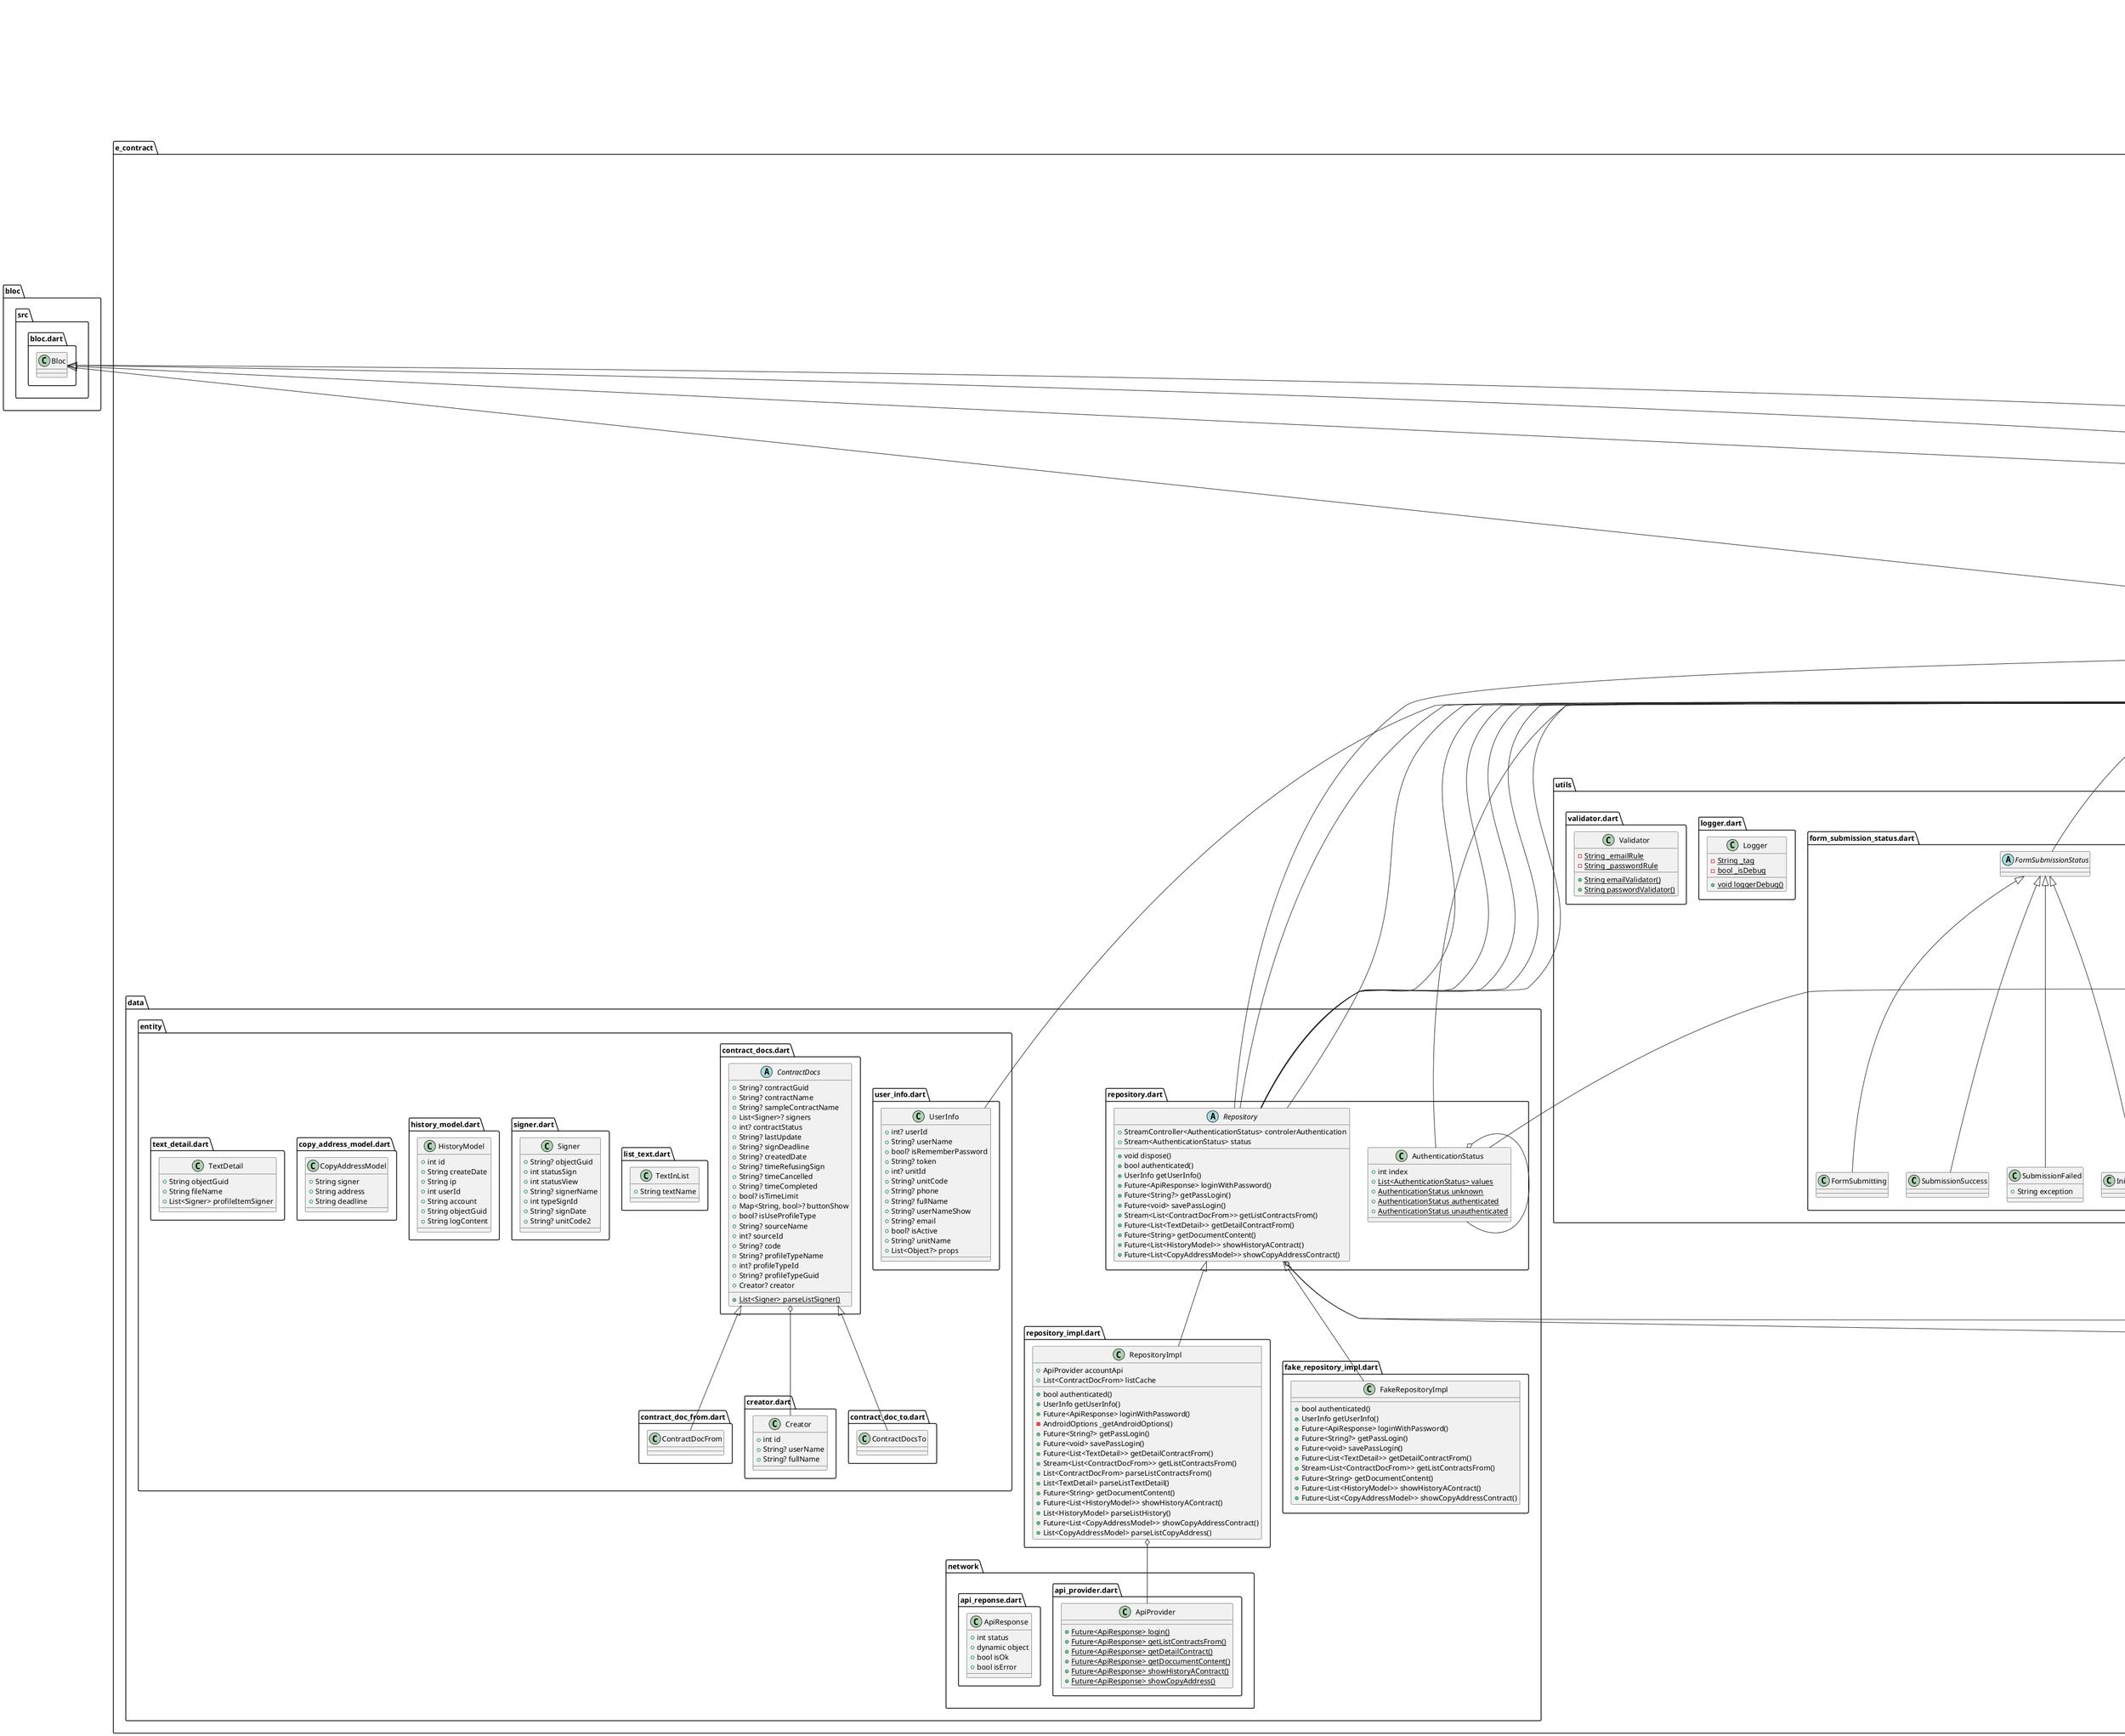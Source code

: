 @startuml
set namespaceSeparator ::
class "e_contract::ui::contract::show_history_page.dart::HistoryContract" {
  +String objectGuid
  {static} +Route<dynamic> route()
  +Widget build()
}

class "e_contract::ui::contract::sign_contract_page.dart::SignContractPage" {
  +String objectGuid
  +int indexSection
  {static} +Route<dynamic> route()
  +Widget build()
}

class "e_contract::ui::contract::show_list_text_page.dart::ShowListTextPage" {
  +List<TextDetail> listText
  +int indexSelected
  {static} +Route<dynamic> route()
  +Widget build()
  +Widget itemText()
}


class "e_contract::ui::contract::contract_from::contract_from_manager.dart::ContractFromManager" {
  {static} +Widget showListContractsFrom()
}

class "e_contract::ui::contract::contract_to::contract_to_manager.dart::ContractToManager" {
  {static} +Widget showListContractsTo()
}

class "e_contract::ui::contract::list_contracts_page.dart::ListContracts" {
  +List<ContractUIModel> list
  +String textTitle
  +bool isFrom
  +TextEditingController searchController
  +Widget build()
}

"e_contract::ui::contract::list_contracts_page.dart::ListContracts" o-- "flutter::src::widgets::editable_text.dart::TextEditingController"

class "e_contract::ui::contract::detail_a_contract_page.dart::DetailAContract" {
  +ContractUIModel contractUIModel
  {static} +Route<dynamic> route()
  +Widget build()
  +Widget bkavTextStyle()
  +Widget itemDocument()
}

"e_contract::ui::contract::detail_a_contract_page.dart::DetailAContract" o-- "e_contract::stores::ui_models::contract_ui_model.dart::ContractUIModel"

class "e_contract::ui::contract::copy_address_sign_page.dart::CopyAddressSignPage" {
  +String objectGuid
  {static} +Route<dynamic> route()
  +Widget build()
}

class "e_contract::ui::contract::show_document_page.dart::ShowDocumentPage" {
  +String objectGuid
  +bool isSignDocumentPage
  +String fileName
  +List<TextDetail>? listText
  +int indexSelected
  +CarouselController carouselController
  {static} +Route<dynamic> route()
  +Widget build()
  +Widget showDocument()
  +dynamic refreshDocument()
}

"e_contract::ui::contract::show_document_page.dart::ShowDocumentPage" o-- "carousel_slider::carousel_controller.dart::CarouselController"

class "e_contract::ui::loading_page.dart::LoadingPage" {
  {static} +Route<dynamic> route()
  +State<LoadingPage> createState()
}

class "e_contract::ui::loading_page.dart::_LoadingPageState" {
  -Timer? _timer
  +double percent
  +void initState()
  +void dispose()
  +Widget build()
}

class "e_contract::ui::home_page.dart::HomePage" {
  {static} +Route<dynamic> route()
  +Widget build()
  -dynamic _bottomNavigationBarItem()
}

class "e_contract::ui::account::login_page.dart::LoginPage" {
  {static} +Route<dynamic> route()
  +State<LoginPage> createState()
}

class "e_contract::ui::account::login_page.dart::_LoginPageState" {
  -GlobalKey<FormState> _formKey
  -TextEditingController _inputUsernameController
  -TextEditingController _inputPasswordController
  -bool _isDialogShowing
  -FocusNode _focusNodeName
  -FocusNode _focusNodePassword
  +Widget build()
  -Widget _loginForm()
  -Widget _notifiLoginError()
  -Widget _usernameField()
  -Widget _passwordField()
  -Widget _checkboxRememberLogin()
  -Widget _forgetPassword()
  -Widget _loginButton()
  -Widget _rowButton()
}

"e_contract::ui::account::login_page.dart::_LoginPageState" o-- "flutter::src::widgets::editable_text.dart::TextEditingController"

class "e_contract::constants::api_constains.dart::ApiConstants" {
  {static} +String domainApi
  {static} +String unEncodedPathLogin
  {static} +String unEncodedPathAdvanceSearch
  {static} +String unEncodedPathViewDetail
  {static} +String unEncodePathProfileText
  {static} +String unEncodePathHistoryAProfile
  {static} +String unEncodePathCopyAddress
  {static} +String unEncodePathEasySearchApp
}

class "e_contract::constants::assets.dart::IconAsset" {
  {static} +String iCons
  {static} +String eyeOff
  {static} +String faceId
  {static} +String icBack
  {static} +String icBackgroundSign
  {static} +String icClear
  {static} +String icEye
  {static} +String icLogo
  {static} +String icSign
  {static} +String touchIc
  {static} +String backgroundClear
  {static} +String icCopy
  {static} +String icHistory
  {static} +String icKy
}

class "e_contract::constants::assets.dart::ImageAsset" {
  {static} +String iMages
  {static} +String flashPicture
  {static} +String loginBackground
}

class "e_contract::constants::shared_preferences_key.dart::SharedPreferencesKey" {
  {static} +String userName
  {static} +String debugLogin
  {static} +String token
}

class "e_contract::constants::contract_constants.dart::ContractConstants" {
  {static} +int using
  {static} +int stopUsing
  {static} +int deleted
  {static} +int newlyCreated
  {static} +int waitingSign
  {static} +int refusingSign
  {static} +int cancelled
  {static} +int completed
  {static} +int notSeen
  {static} +int seen
  {static} +int newSigner
  {static} +int waitingSigner
  {static} +int signed
  {static} +int notSigned
  {static} +int unknown
  {static} +int optSign
  {static} +int hsmUnitSign
  {static} +int hsmPersonalSign
  {static} +int usbTokenUnitSign
  {static} +int usbTokenPersonalSign
  {static} +int hsmSign
  {static} +int usbTokenSign
  {static} +String copyPageSignKey
  {static} +String editKey
  {static} +String restoreKey
  {static} +String signKey
  {static} +String downloadKey
  {static} +String viewHistoryKey
  {static} +String cancelTransferSignKey
}

class "e_contract::constants::color.dart::AppColor" {
  {static} +Color hintColorFormInputPass
}

"e_contract::constants::color.dart::AppColor" o-- "dart::ui::Color"

class "e_contract::constants::config_build.dart::ConfigBuild" {
  {static} +bool isFakeUserRepo
}

class "e_contract::stores::home::home_bloc.dart::BottomNavigationBloc" {
  +Repository repository
  +int currentIndex
  -void _appStarted()
  -void _pageTapped()
  -void _setContractUIModel()
}

"e_contract::stores::home::home_bloc.dart::BottomNavigationBloc" o-- "e_contract::data::repository.dart::Repository"

class "e_contract::stores::home::home_bloc.dart::BottomNavigationEvent" {
  +List<Object?> props
}


class "e_contract::stores::home::home_bloc.dart::AppStarted" {
}

"e_contract::stores::home::home_bloc.dart::BottomNavigationEvent" <|-- "e_contract::stores::home::home_bloc.dart::AppStarted"

class "e_contract::stores::home::home_bloc.dart::PageTapped" {
  +int index
  +List<Object?> props
}

"e_contract::stores::home::home_bloc.dart::BottomNavigationEvent" <|-- "e_contract::stores::home::home_bloc.dart::PageTapped"

class "e_contract::stores::home::home_bloc.dart::ClickItemContractFromEvent" {
  +ContractUIModel contractUIModel
  +List<Object?> props
}

"e_contract::stores::home::home_bloc.dart::ClickItemContractFromEvent" o-- "e_contract::stores::ui_models::contract_ui_model.dart::ContractUIModel"
"e_contract::stores::home::home_bloc.dart::BottomNavigationEvent" <|-- "e_contract::stores::home::home_bloc.dart::ClickItemContractFromEvent"

class "e_contract::stores::home::home_bloc.dart::BottomNavigationState" {
  +int currentIndex
  +ContractUIModel? contractUIModel
  +List<Object?> props
  +BottomNavigationState copyWith()
}

"e_contract::stores::home::home_bloc.dart::BottomNavigationState" o-- "e_contract::stores::ui_models::contract_ui_model.dart::ContractUIModel"
"e_contract::stores::bloc_state.dart::BlocState" <|-- "e_contract::stores::home::home_bloc.dart::BottomNavigationState"

class "e_contract::stores::contract::copy_address_a_contract_bloc.dart::CopyAddressAContractBloc" {
  +Repository repository
  +String objectGuid
  -void _startShowCopyAddress()
}

"e_contract::stores::contract::copy_address_a_contract_bloc.dart::CopyAddressAContractBloc" o-- "e_contract::data::repository.dart::Repository"
"bloc::src::bloc.dart::Bloc" <|-- "e_contract::stores::contract::copy_address_a_contract_bloc.dart::CopyAddressAContractBloc"

class "e_contract::stores::contract::copy_address_a_contract_bloc.dart::CopyAddressAContractEvent" {
  +List<Object?> props
}

"e_contract::stores::bloc_event.dart::BlocEvent" <|-- "e_contract::stores::contract::copy_address_a_contract_bloc.dart::CopyAddressAContractEvent"

class "e_contract::stores::contract::copy_address_a_contract_bloc.dart::StartCopyAddress" {
}

"e_contract::stores::contract::copy_address_a_contract_bloc.dart::CopyAddressAContractEvent" <|-- "e_contract::stores::contract::copy_address_a_contract_bloc.dart::StartCopyAddress"

class "e_contract::stores::contract::copy_address_a_contract_bloc.dart::CopyAddressAContractState" {
  +List<CopyAddressModel> copyAddressList
  +List<Object?> props
  +CopyAddressAContractState copyWith()
}

"e_contract::stores::bloc_event.dart::BlocEvent" <|-- "e_contract::stores::contract::copy_address_a_contract_bloc.dart::CopyAddressAContractState"

class "e_contract::stores::contract::detail_a_contract_bloc.dart::DetailAContractBloc" {
  +Repository repository
  +ContractUIModel contractUIModel
  -void _showDetailContract()
}

"e_contract::stores::contract::detail_a_contract_bloc.dart::DetailAContractBloc" o-- "e_contract::data::repository.dart::Repository"
"e_contract::stores::contract::detail_a_contract_bloc.dart::DetailAContractBloc" o-- "e_contract::stores::ui_models::contract_ui_model.dart::ContractUIModel"
"bloc::src::bloc.dart::Bloc" <|-- "e_contract::stores::contract::detail_a_contract_bloc.dart::DetailAContractBloc"

class "e_contract::stores::contract::detail_a_contract_bloc.dart::DetailAContractEvent" {
  +List<Object?> props
}

"e_contract::stores::bloc_event.dart::BlocEvent" <|-- "e_contract::stores::contract::detail_a_contract_bloc.dart::DetailAContractEvent"

class "e_contract::stores::contract::detail_a_contract_bloc.dart::ClickAContractShowDetailEvent" {
  +ContractUIModel contractUIModel
  +List<Object> props
}

"e_contract::stores::contract::detail_a_contract_bloc.dart::ClickAContractShowDetailEvent" o-- "e_contract::stores::ui_models::contract_ui_model.dart::ContractUIModel"
"e_contract::stores::contract::detail_a_contract_bloc.dart::DetailAContractEvent" <|-- "e_contract::stores::contract::detail_a_contract_bloc.dart::ClickAContractShowDetailEvent"

class "e_contract::stores::contract::detail_a_contract_bloc.dart::DetailAContractState" {
  +ContractUIModel? contractUIModel
  +List<Object?> props
  +DetailAContractState copyWith()
}

"e_contract::stores::contract::detail_a_contract_bloc.dart::DetailAContractState" o-- "e_contract::stores::ui_models::contract_ui_model.dart::ContractUIModel"
class "e_contract::stores::contract::show_dcument_bloc.dart::DocumentBloc" {
  +Repository repository
  +String objectGuid
  +bool isSignDocumentPage
  -void _getListTextDetail()
  -FutureOr<void> _showDocument()
  -void _signDocument()
  -void _refreshDocument()
}

"e_contract::stores::contract::show_dcument_bloc.dart::DocumentBloc" o-- "e_contract::data::repository.dart::Repository"

class "e_contract::stores::contract::show_dcument_bloc.dart::DocumentEvent" {
  +List<Object?> props
}

"e_contract::stores::bloc_event.dart::BlocEvent" <|-- "e_contract::stores::contract::show_dcument_bloc.dart::DocumentEvent"

class "e_contract::stores::contract::show_dcument_bloc.dart::GetListTextDetailEvent" {
}

"e_contract::stores::contract::show_dcument_bloc.dart::DocumentEvent" <|-- "e_contract::stores::contract::show_dcument_bloc.dart::GetListTextDetailEvent"

class "e_contract::stores::contract::show_dcument_bloc.dart::ShowDocumentEvent" {
  +String objectGuid
  +List<Object?> props
}

"e_contract::stores::contract::show_dcument_bloc.dart::DocumentEvent" <|-- "e_contract::stores::contract::show_dcument_bloc.dart::ShowDocumentEvent"

class "e_contract::stores::contract::show_dcument_bloc.dart::RefreshDocumentEvent" {
}

"e_contract::stores::contract::show_dcument_bloc.dart::DocumentEvent" <|-- "e_contract::stores::contract::show_dcument_bloc.dart::RefreshDocumentEvent"

class "e_contract::stores::contract::show_dcument_bloc.dart::SignDocumentEvent" {
}

"e_contract::stores::contract::show_dcument_bloc.dart::DocumentEvent" <|-- "e_contract::stores::contract::show_dcument_bloc.dart::SignDocumentEvent"

class "e_contract::stores::contract::show_dcument_bloc.dart::DocumentState" {
  +String base64
  +List<TextDetail> listText
  +List<Object?> props
  +DocumentState copyWith()
}

"e_contract::stores::bloc_state.dart::BlocState" <|-- "e_contract::stores::contract::show_dcument_bloc.dart::DocumentState"

class "e_contract::stores::contract::contract_from_bloc.dart::ContractFromBloc" {
  +Repository repository
  -StreamSubscription<List<ContractDocFrom>> _listContractFromSubscription
  -void _getListContractFrom()
  +Future<void> close()
  -void _showDetailContract()
}

"e_contract::stores::contract::contract_from_bloc.dart::ContractFromBloc" o-- "e_contract::data::repository.dart::Repository"
"e_contract::stores::contract::contract_from_bloc.dart::ContractFromBloc" o-- "dart::async::StreamSubscription<List<ContractDocFrom>>"

class "e_contract::stores::contract::contract_from_bloc.dart::ContractFromEvent" {
  +List<Object?> props
}

"e_contract::stores::bloc_event.dart::BlocEvent" <|-- "e_contract::stores::contract::contract_from_bloc.dart::ContractFromEvent"

class "e_contract::stores::contract::contract_from_bloc.dart::GetListContractFromEvent" {
  +List<ContractDocFrom> list
  +List<Object> props
}

"e_contract::stores::contract::contract_from_bloc.dart::ContractFromEvent" <|-- "e_contract::stores::contract::contract_from_bloc.dart::GetListContractFromEvent"

class "e_contract::stores::contract::contract_from_bloc.dart::ClickAContractShowDetailEvent" {
  +ContractUIModel contractUIModel
  +List<Object> props
}

"e_contract::stores::contract::contract_from_bloc.dart::ClickAContractShowDetailEvent" o-- "e_contract::stores::ui_models::contract_ui_model.dart::ContractUIModel"
"e_contract::stores::contract::contract_from_bloc.dart::ContractFromEvent" <|-- "e_contract::stores::contract::contract_from_bloc.dart::ClickAContractShowDetailEvent"

class "e_contract::stores::contract::contract_from_bloc.dart::ContractFromState" {
  +List<ContractUIModel> listContracts
  +List<Object?> props
  +ContractFromState copyWith()
}

"e_contract::stores::bloc_state.dart::BlocState" <|-- "e_contract::stores::contract::contract_from_bloc.dart::ContractFromState"

class "e_contract::stores::contract::history_a_contract_bloc.dart::HistoryAContractBloc" {
  +Repository repository
  +String objectGuid
  -void _startShowHistory()
}

"e_contract::stores::contract::history_a_contract_bloc.dart::HistoryAContractBloc" o-- "e_contract::data::repository.dart::Repository"
"bloc::src::bloc.dart::Bloc" <|-- "e_contract::stores::contract::history_a_contract_bloc.dart::HistoryAContractBloc"

class "e_contract::stores::contract::history_a_contract_bloc.dart::HistoryAContractEvent" {
  +List<Object?> props
}

"e_contract::stores::bloc_event.dart::BlocEvent" <|-- "e_contract::stores::contract::history_a_contract_bloc.dart::HistoryAContractEvent"

class "e_contract::stores::contract::history_a_contract_bloc.dart::StartShowHistory" {
}

"e_contract::stores::contract::history_a_contract_bloc.dart::HistoryAContractEvent" <|-- "e_contract::stores::contract::history_a_contract_bloc.dart::StartShowHistory"

class "e_contract::stores::contract::history_a_contract_bloc.dart::HistoryAContractState" {
  +List<HistoryModel> historyList
  +List<Object?> props
  +HistoryAContractState copyWith()
}

"e_contract::stores::bloc_event.dart::BlocEvent" <|-- "e_contract::stores::contract::history_a_contract_bloc.dart::HistoryAContractState"

abstract class "e_contract::stores::bloc_state.dart::BlocState" {
}

class "e_contract::stores::ui_models::contract_ui_model.dart::ContractUIModel" {
  +String objectGuid
  +String profileName
  +String profileTypeName
  +Map<String, int> listSignerStatus
  +String deadLine
  +int status
  +String nameCreate
  +String fullNameCreate
  +String profileCode
  +String sourceName
  +String createdDate
  +String signDeadline
  +List<TextDetail> listTextDetail
  +bool isShowButtonSign
}

class "e_contract::stores::ui_models::document_ui_model.dart::DoccumentModel" {
  +String base64
}

class "e_contract::stores::account::login_bloc.dart::LoginBloc" {
  +Repository repository
  -void _rememberLoginChanged()
  -void _loginBiometric()
  -void _loginSubmitted()
}

"e_contract::stores::account::login_bloc.dart::LoginBloc" o-- "e_contract::data::repository.dart::Repository"

class "e_contract::stores::account::login_bloc.dart::LoginEvent" {
  +List<Object?> props
}

"e_contract::stores::bloc_event.dart::BlocEvent" <|-- "e_contract::stores::account::login_bloc.dart::LoginEvent"

class "e_contract::stores::account::login_bloc.dart::LoginUserNameChanged" {
  +String userName
  +List<Object?> props
}

"e_contract::stores::account::login_bloc.dart::LoginEvent" <|-- "e_contract::stores::account::login_bloc.dart::LoginUserNameChanged"

class "e_contract::stores::account::login_bloc.dart::LoginPasswordChanged" {
  +String password
  +List<Object?> props
}

"e_contract::stores::account::login_bloc.dart::LoginEvent" <|-- "e_contract::stores::account::login_bloc.dart::LoginPasswordChanged"

class "e_contract::stores::account::login_bloc.dart::RememberLoginChanged" {
  +bool isRememberLogin
  +List<Object?> props
}

"e_contract::stores::account::login_bloc.dart::LoginEvent" <|-- "e_contract::stores::account::login_bloc.dart::RememberLoginChanged"

class "e_contract::stores::account::login_bloc.dart::LoginSubmitted" {
  +String username
  +String password
}

"e_contract::stores::account::login_bloc.dart::LoginEvent" <|-- "e_contract::stores::account::login_bloc.dart::LoginSubmitted"

class "e_contract::stores::account::login_bloc.dart::LoginBiometric" {
  +String username
  +BiometricType biometricType
}

"e_contract::stores::account::login_bloc.dart::LoginEvent" <|-- "e_contract::stores::account::login_bloc.dart::LoginBiometric"

class "e_contract::stores::account::login_bloc.dart::LoginState" {
  +String username
  +String password
  +FormSubmissionStatus formStatus
  +bool isRememberLogin
  +List<Object?> props
  +String isValidUsername
  +String isValidPassword
  +LoginState copyWith()
}

"e_contract::stores::account::login_bloc.dart::LoginState" o-- "e_contract::utils::form_submission_status.dart::FormSubmissionStatus"
"e_contract::stores::bloc_state.dart::BlocState" <|-- "e_contract::stores::account::login_bloc.dart::LoginState"

abstract class "e_contract::stores::bloc_event.dart::BlocEvent" {
}

"equatable::src::equatable.dart::Equatable" <|-- "e_contract::stores::bloc_event.dart::BlocEvent"

class "e_contract::stores::authentication::authentication_event.dart::AuthenticationEvent" {
  +List<Object?> props
}

"e_contract::stores::bloc_event.dart::BlocEvent" <|-- "e_contract::stores::authentication::authentication_event.dart::AuthenticationEvent"

class "e_contract::stores::authentication::authentication_event.dart::AuthenticationStatusChanged" {
  +AuthenticationStatus status
  +List<Object> props
}

"e_contract::stores::authentication::authentication_event.dart::AuthenticationStatusChanged" o-- "e_contract::data::repository.dart::AuthenticationStatus"
"e_contract::stores::authentication::authentication_event.dart::AuthenticationEvent" <|-- "e_contract::stores::authentication::authentication_event.dart::AuthenticationStatusChanged"

class "e_contract::stores::authentication::authentication_bloc.dart::AuthenticationBloc" {
  -Repository _repository
  -StreamSubscription<AuthenticationStatus> _authenticationStatusSubscription
  -void _onAuthenticationStatusChanged()
  +Future<void> close()
  -Future<UserInfo?> _getUserinfo()
}

"e_contract::stores::authentication::authentication_bloc.dart::AuthenticationBloc" o-- "e_contract::data::repository.dart::Repository"
"e_contract::stores::authentication::authentication_bloc.dart::AuthenticationBloc" o-- "dart::async::StreamSubscription<AuthenticationStatus>"
"bloc::src::bloc.dart::Bloc" <|-- "e_contract::stores::authentication::authentication_bloc.dart::AuthenticationBloc"

class "e_contract::stores::authentication::authentication_state.dart::AuthenticationState" {
  +AuthenticationStatus status
  +UserInfo? userInfo
  +List<Object?> props
}

"e_contract::stores::authentication::authentication_state.dart::AuthenticationState" o-- "e_contract::data::repository.dart::AuthenticationStatus"
"e_contract::stores::authentication::authentication_state.dart::AuthenticationState" o-- "e_contract::data::entity::user_info.dart::UserInfo"
"e_contract::stores::bloc_state.dart::BlocState" <|-- "e_contract::stores::authentication::authentication_state.dart::AuthenticationState"

class "e_contract::utils::utils.dart::Utils" {
  {static} +Future<bool> isBiometrics()
  {static} +Future<BiometricType> isBiometricSupport()
  {static} +Future<bool> checkAuthenticateBiometric()
  {static} +Widget bkavTextSignerStyle()
  {static} +String showTitleName()
  {static} +Text showTextContractStatus()
}

class "e_contract::utils::utils.dart::BkavBehavior" {
  +Widget buildViewportChrome()
}

"flutter::src::widgets::scroll_configuration.dart::ScrollBehavior" <|-- "e_contract::utils::utils.dart::BkavBehavior"

class "e_contract::utils::logger.dart::Logger" {
  {static} -String _tag
  {static} -bool _isDebug
  {static} +void loggerDebug()
}

abstract class "e_contract::utils::form_submission_status.dart::FormSubmissionStatus" {
}

class "e_contract::utils::form_submission_status.dart::InitialFormStatus" {
}

"e_contract::utils::form_submission_status.dart::FormSubmissionStatus" <|-- "e_contract::utils::form_submission_status.dart::InitialFormStatus"

class "e_contract::utils::form_submission_status.dart::FormSubmitting" {
}

"e_contract::utils::form_submission_status.dart::FormSubmissionStatus" <|-- "e_contract::utils::form_submission_status.dart::FormSubmitting"

class "e_contract::utils::form_submission_status.dart::SubmissionSuccess" {
}

"e_contract::utils::form_submission_status.dart::FormSubmissionStatus" <|-- "e_contract::utils::form_submission_status.dart::SubmissionSuccess"

class "e_contract::utils::form_submission_status.dart::SubmissionFailed" {
  +String exception
}

"e_contract::utils::form_submission_status.dart::FormSubmissionStatus" <|-- "e_contract::utils::form_submission_status.dart::SubmissionFailed"

class "e_contract::utils::validator.dart::Validator" {
  {static} -String _emailRule
  {static} -String _passwordRule
  {static} +String emailValidator()
  {static} +String passwordValidator()
}

class "e_contract::main.dart::EContractApp" {
  +Repository repository
  +Widget build()
}

class "e_contract::main.dart::_EContractAppView" {
  +_EContractAppState createState()
}


class "e_contract::main.dart::_EContractAppState" {
  -GlobalKey<NavigatorState> _navigatorKey
  -NavigatorState _navigator
  +Widget build()
}


class "e_contract::data::repository_impl.dart::RepositoryImpl" {
  +ApiProvider accountApi
  +List<ContractDocFrom> listCache
  +bool authenticated()
  +UserInfo getUserInfo()
  +Future<ApiResponse> loginWithPassword()
  -AndroidOptions _getAndroidOptions()
  +Future<String?> getPassLogin()
  +Future<void> savePassLogin()
  +Future<List<TextDetail>> getDetailContractFrom()
  +Stream<List<ContractDocFrom>> getListContractsFrom()
  +List<ContractDocFrom> parseListContractsFrom()
  +List<TextDetail> parseListTextDetail()
  +Future<String> getDocumentContent()
  +Future<List<HistoryModel>> showHistoryAContract()
  +List<HistoryModel> parseListHistory()
  +Future<List<CopyAddressModel>> showCopyAddressContract()
  +List<CopyAddressModel> parseListCopyAddress()
}

"e_contract::data::repository_impl.dart::RepositoryImpl" o-- "e_contract::data::network::api_provider.dart::ApiProvider"
"e_contract::data::repository.dart::Repository" <|-- "e_contract::data::repository_impl.dart::RepositoryImpl"

class "e_contract::data::entity::contract_doc_from.dart::ContractDocFrom" {
}

"e_contract::data::entity::contract_docs.dart::ContractDocs" <|-- "e_contract::data::entity::contract_doc_from.dart::ContractDocFrom"

abstract class "e_contract::data::entity::contract_docs.dart::ContractDocs" {
  +String? contractGuid
  +String? contractName
  +String? sampleContractName
  +List<Signer>? signers
  +int? contractStatus
  +String? lastUpdate
  +String? signDeadline
  +String? createdDate
  +String? timeRefusingSign
  +String? timeCancelled
  +String? timeCompleted
  +bool? isTimeLimit
  +Map<String, bool>? buttonShow
  +bool? isUseProfileType
  +String? sourceName
  +int? sourceId
  +String? code
  +String? profileTypeName
  +int? profileTypeId
  +String? profileTypeGuid
  +Creator? creator
  {static} +List<Signer> parseListSigner()
}

"e_contract::data::entity::contract_docs.dart::ContractDocs" o-- "e_contract::data::entity::creator.dart::Creator"

class "e_contract::data::entity::list_text.dart::TextInList" {
  +String textName
}

class "e_contract::data::entity::signer.dart::Signer" {
  +String? objectGuid
  +int statusSign
  +int statusView
  +String? signerName
  +int typeSignId
  +String? signDate
  +String? unitCode2
}

class "e_contract::data::entity::history_model.dart::HistoryModel" {
  +int id
  +String createDate
  +String ip
  +int userId
  +String account
  +String objectGuid
  +String logContent
}

class "e_contract::data::entity::creator.dart::Creator" {
  +int id
  +String? userName
  +String? fullName
}

class "e_contract::data::entity::user_info.dart::UserInfo" {
  +int? userId
  +String? userName
  +bool? isRememberPassword
  +String? token
  +int? unitId
  +String? unitCode
  +String? phone
  +String? fullName
  +String? userNameShow
  +String? email
  +bool? isActive
  +String? unitName
  +List<Object?> props
}


class "e_contract::data::entity::copy_address_model.dart::CopyAddressModel" {
  +String signer
  +String address
  +String deadline
}

class "e_contract::data::entity::contract_doc_to.dart::ContractDocsTo" {
}

"e_contract::data::entity::contract_docs.dart::ContractDocs" <|-- "e_contract::data::entity::contract_doc_to.dart::ContractDocsTo"

class "e_contract::data::entity::text_detail.dart::TextDetail" {
  +String objectGuid
  +String fileName
  +List<Signer> profileItemSigner
}

class "e_contract::data::network::api_reponse.dart::ApiResponse" {
  +int status
  +dynamic object
  +bool isOk
  +bool isError
}

class "e_contract::data::network::api_provider.dart::ApiProvider" {
  {static} +Future<ApiResponse> login()
  {static} +Future<ApiResponse> getListContractsFrom()
  {static} +Future<ApiResponse> getDetailContract()
  {static} +Future<ApiResponse> getDoccumentContent()
  {static} +Future<ApiResponse> showHistoryAContract()
  {static} +Future<ApiResponse> showCopyAddress()
}

class "e_contract::data::fake_repository_impl.dart::FakeRepositoryImpl" {
  +bool authenticated()
  +UserInfo getUserInfo()
  +Future<ApiResponse> loginWithPassword()
  +Future<String?> getPassLogin()
  +Future<void> savePassLogin()
  +Future<List<TextDetail>> getDetailContractFrom()
  +Stream<List<ContractDocFrom>> getListContractsFrom()
  +Future<String> getDocumentContent()
  +Future<List<HistoryModel>> showHistoryAContract()
  +Future<List<CopyAddressModel>> showCopyAddressContract()
}

"e_contract::data::repository.dart::Repository" <|-- "e_contract::data::fake_repository_impl.dart::FakeRepositoryImpl"

abstract class "e_contract::data::repository.dart::Repository" {
  +StreamController<AuthenticationStatus> controlerAuthentication
  +Stream<AuthenticationStatus> status
  +void dispose()
  +bool authenticated()
  +UserInfo getUserInfo()
  +Future<ApiResponse> loginWithPassword()
  +Future<String?> getPassLogin()
  +Future<void> savePassLogin()
  +Stream<List<ContractDocFrom>> getListContractsFrom()
  +Future<List<TextDetail>> getDetailContractFrom()
  +Future<String> getDocumentContent()
  +Future<List<HistoryModel>> showHistoryAContract()
  +Future<List<CopyAddressModel>> showCopyAddressContract()
}

"e_contract::data::repository.dart::Repository" o-- "dart::async::StreamController<AuthenticationStatus>"
"e_contract::data::repository.dart::Repository" o-- "dart::async::Stream<AuthenticationStatus>"

class "e_contract::data::repository.dart::AuthenticationStatus" {
  +int index
  {static} +List<AuthenticationStatus> values
  {static} +AuthenticationStatus unknown
  {static} +AuthenticationStatus authenticated
  {static} +AuthenticationStatus unauthenticated
}

"e_contract::data::repository.dart::AuthenticationStatus" o-- "e_contract::data::repository.dart::AuthenticationStatus"

class "e_contract::widgets::button_widget.dart::BkavButton" {
  +String text
  +void Function()? onPressed
  +void Function()? onLongPressed
  +Color? color
  +Widget build()
}

class "e_contract::widgets::item_contract_in_list.dart::ContractItem" {
  +void Function()? onTap
  +ContractUIModel contractUIModel
  +Widget build()
}

"e_contract::widgets::item_contract_in_list.dart::ContractItem" o-- "dart::ui::void Function()"
"e_contract::widgets::item_contract_in_list.dart::ContractItem" o-- "e_contract::stores::ui_models::contract_ui_model.dart::ContractUIModel"
"flutter::src::widgets::framework.dart::StatelessWidget" <|-- "e_contract::widgets::item_contract_in_list.dart::ContractItem"

class "e_contract::widgets::text_form_input.dart::TextFormFieldInput" {
  -String _label
  -TextEditingController _textEditingController
  -bool _isTypePassword
  -bool _errorNotShowtext
  -FocusNode _focusNode
  +State<StatefulWidget> createState()
}

class "e_contract::widgets::text_form_input.dart::_TextFormFieldInputState" {
  -bool _showDeleteText
  -bool _obscureText
  -bool _showAsterisk
  -bool _textIsNotEmpty
  -bool _validatorTextIsEmpty
  -bool _hasFocus
  +void initState()
  +void dispose()
  +void showAsterrick()
  +void textIsNotEmplty()
  +InputDecoration createInputDecoration()
  +void showDeleteText()
  +Widget build()
}
@enduml